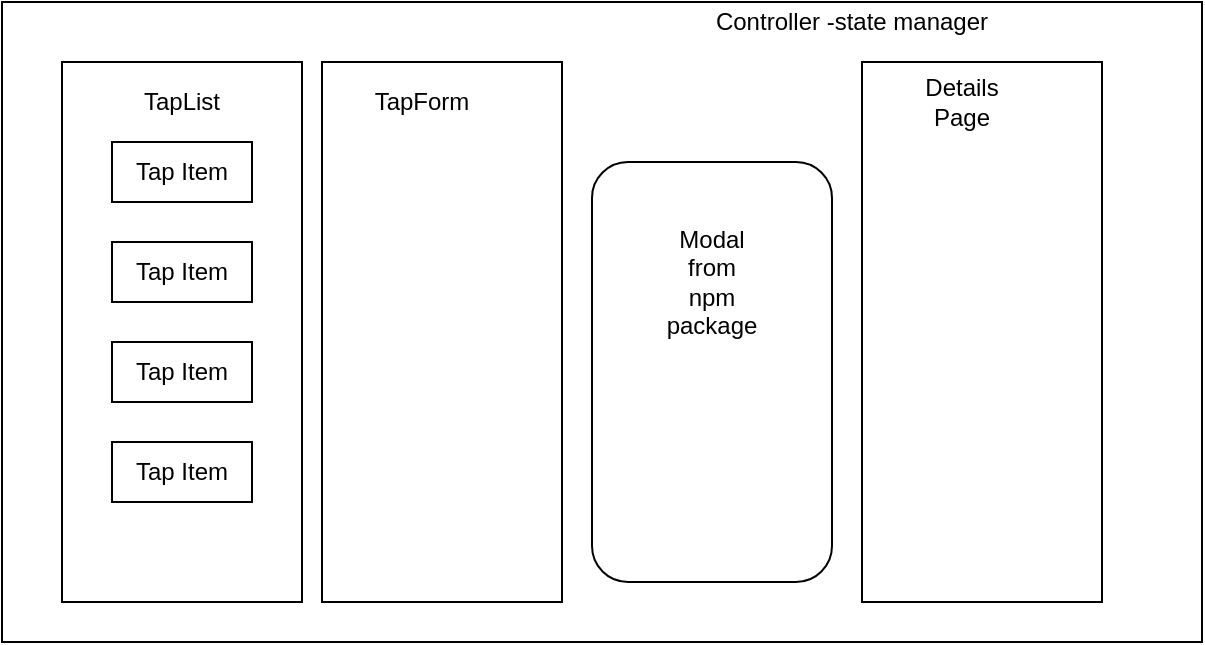 <mxfile>
    <diagram id="9aCACkPjMACSSw6Bw4A5" name="Page-1">
        <mxGraphModel dx="828" dy="405" grid="1" gridSize="10" guides="1" tooltips="1" connect="1" arrows="1" fold="1" page="1" pageScale="1" pageWidth="850" pageHeight="1100" math="0" shadow="0">
            <root>
                <mxCell id="0"/>
                <mxCell id="1" parent="0"/>
                <mxCell id="BxOyB2o1oen8FpWH0a-8-1" value="" style="rounded=0;whiteSpace=wrap;html=1;" parent="1" vertex="1">
                    <mxGeometry x="10" y="160" width="600" height="320" as="geometry"/>
                </mxCell>
                <mxCell id="BxOyB2o1oen8FpWH0a-8-2" value="Controller -state manager" style="text;html=1;strokeColor=none;fillColor=none;align=center;verticalAlign=middle;whiteSpace=wrap;rounded=0;" parent="1" vertex="1">
                    <mxGeometry x="340" y="160" width="190" height="20" as="geometry"/>
                </mxCell>
                <mxCell id="BxOyB2o1oen8FpWH0a-8-4" value="" style="rounded=0;whiteSpace=wrap;html=1;" parent="1" vertex="1">
                    <mxGeometry x="40" y="190" width="120" height="270" as="geometry"/>
                </mxCell>
                <mxCell id="BxOyB2o1oen8FpWH0a-8-5" value="TapList" style="text;html=1;strokeColor=none;fillColor=none;align=center;verticalAlign=middle;whiteSpace=wrap;rounded=0;" parent="1" vertex="1">
                    <mxGeometry x="80" y="200" width="40" height="20" as="geometry"/>
                </mxCell>
                <mxCell id="BxOyB2o1oen8FpWH0a-8-6" value="Tap Item" style="rounded=0;whiteSpace=wrap;html=1;" parent="1" vertex="1">
                    <mxGeometry x="65" y="230" width="70" height="30" as="geometry"/>
                </mxCell>
                <mxCell id="BxOyB2o1oen8FpWH0a-8-7" value="Tap Item" style="rounded=0;whiteSpace=wrap;html=1;" parent="1" vertex="1">
                    <mxGeometry x="65" y="280" width="70" height="30" as="geometry"/>
                </mxCell>
                <mxCell id="BxOyB2o1oen8FpWH0a-8-8" value="Tap Item" style="rounded=0;whiteSpace=wrap;html=1;" parent="1" vertex="1">
                    <mxGeometry x="65" y="330" width="70" height="30" as="geometry"/>
                </mxCell>
                <mxCell id="BxOyB2o1oen8FpWH0a-8-9" value="Tap Item" style="rounded=0;whiteSpace=wrap;html=1;" parent="1" vertex="1">
                    <mxGeometry x="65" y="380" width="70" height="30" as="geometry"/>
                </mxCell>
                <mxCell id="BxOyB2o1oen8FpWH0a-8-10" value="" style="rounded=0;whiteSpace=wrap;html=1;" parent="1" vertex="1">
                    <mxGeometry x="170" y="190" width="120" height="270" as="geometry"/>
                </mxCell>
                <mxCell id="BxOyB2o1oen8FpWH0a-8-11" value="TapForm" style="text;html=1;strokeColor=none;fillColor=none;align=center;verticalAlign=middle;whiteSpace=wrap;rounded=0;" parent="1" vertex="1">
                    <mxGeometry x="200" y="200" width="40" height="20" as="geometry"/>
                </mxCell>
                <mxCell id="BxOyB2o1oen8FpWH0a-8-12" value="" style="rounded=0;whiteSpace=wrap;html=1;" parent="1" vertex="1">
                    <mxGeometry x="440" y="190" width="120" height="270" as="geometry"/>
                </mxCell>
                <mxCell id="BxOyB2o1oen8FpWH0a-8-13" value="Details Page" style="text;html=1;strokeColor=none;fillColor=none;align=center;verticalAlign=middle;whiteSpace=wrap;rounded=0;" parent="1" vertex="1">
                    <mxGeometry x="470" y="200" width="40" height="20" as="geometry"/>
                </mxCell>
                <mxCell id="_3eLiBlc23sVwbfhkTxR-1" value="" style="rounded=1;whiteSpace=wrap;html=1;" parent="1" vertex="1">
                    <mxGeometry x="305" y="240" width="120" height="210" as="geometry"/>
                </mxCell>
                <mxCell id="_3eLiBlc23sVwbfhkTxR-2" value="Modal from npm package" style="text;html=1;strokeColor=none;fillColor=none;align=center;verticalAlign=middle;whiteSpace=wrap;rounded=0;" parent="1" vertex="1">
                    <mxGeometry x="345" y="260" width="40" height="80" as="geometry"/>
                </mxCell>
            </root>
        </mxGraphModel>
    </diagram>
</mxfile>